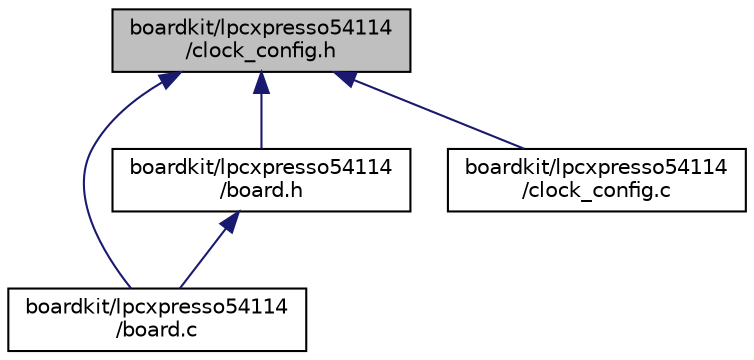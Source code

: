 digraph "boardkit/lpcxpresso54114/clock_config.h"
{
  edge [fontname="Helvetica",fontsize="10",labelfontname="Helvetica",labelfontsize="10"];
  node [fontname="Helvetica",fontsize="10",shape=record];
  Node2 [label="boardkit/lpcxpresso54114\l/clock_config.h",height=0.2,width=0.4,color="black", fillcolor="grey75", style="filled", fontcolor="black"];
  Node2 -> Node3 [dir="back",color="midnightblue",fontsize="10",style="solid",fontname="Helvetica"];
  Node3 [label="boardkit/lpcxpresso54114\l/board.c",height=0.2,width=0.4,color="black", fillcolor="white", style="filled",URL="$lpcxpresso54114_2board_8c.html"];
  Node2 -> Node4 [dir="back",color="midnightblue",fontsize="10",style="solid",fontname="Helvetica"];
  Node4 [label="boardkit/lpcxpresso54114\l/board.h",height=0.2,width=0.4,color="black", fillcolor="white", style="filled",URL="$lpcxpresso54114_2board_8h.html"];
  Node4 -> Node3 [dir="back",color="midnightblue",fontsize="10",style="solid",fontname="Helvetica"];
  Node2 -> Node5 [dir="back",color="midnightblue",fontsize="10",style="solid",fontname="Helvetica"];
  Node5 [label="boardkit/lpcxpresso54114\l/clock_config.c",height=0.2,width=0.4,color="black", fillcolor="white", style="filled",URL="$lpcxpresso54114_2clock__config_8c.html"];
}
